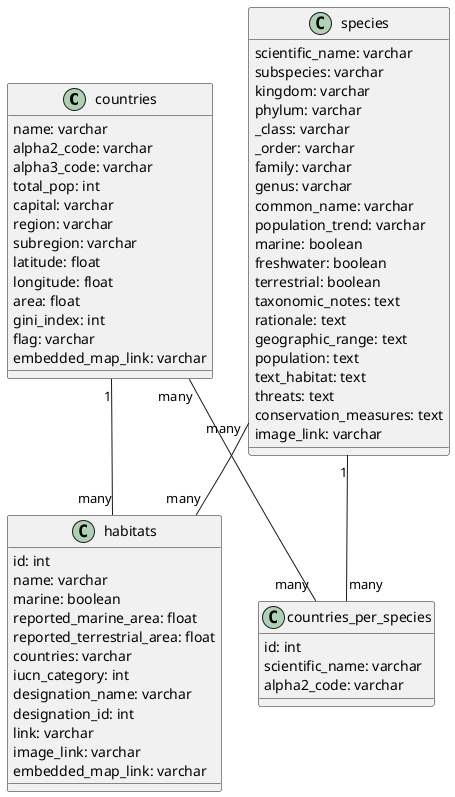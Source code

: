 @startuml
class countries {
name: varchar
alpha2_code: varchar
alpha3_code: varchar
total_pop: int
capital: varchar
region: varchar
subregion: varchar
latitude: float
longitude: float
area: float
gini_index: int
flag: varchar
embedded_map_link: varchar
}

class species {
scientific_name: varchar
subspecies: varchar
kingdom: varchar
phylum: varchar
_class: varchar
_order: varchar
family: varchar
genus: varchar
common_name: varchar
population_trend: varchar
marine: boolean
freshwater: boolean
terrestrial: boolean
taxonomic_notes: text
rationale: text
geographic_range: text
population: text
text_habitat: text
threats: text
conservation_measures: text
image_link: varchar
}

class habitats {
id: int
name: varchar
marine: boolean
reported_marine_area: float
reported_terrestrial_area: float
countries: varchar
iucn_category: int
designation_name: varchar
designation_id: int
link: varchar
image_link: varchar
embedded_map_link: varchar
}

class countries_per_species {
id: int
scientific_name: varchar
alpha2_code: varchar
}

species "1" -- "many" countries_per_species
countries "many" -- "many" countries_per_species
countries "1" -- "many" habitats
species "many" -- "many" habitats
@enduml